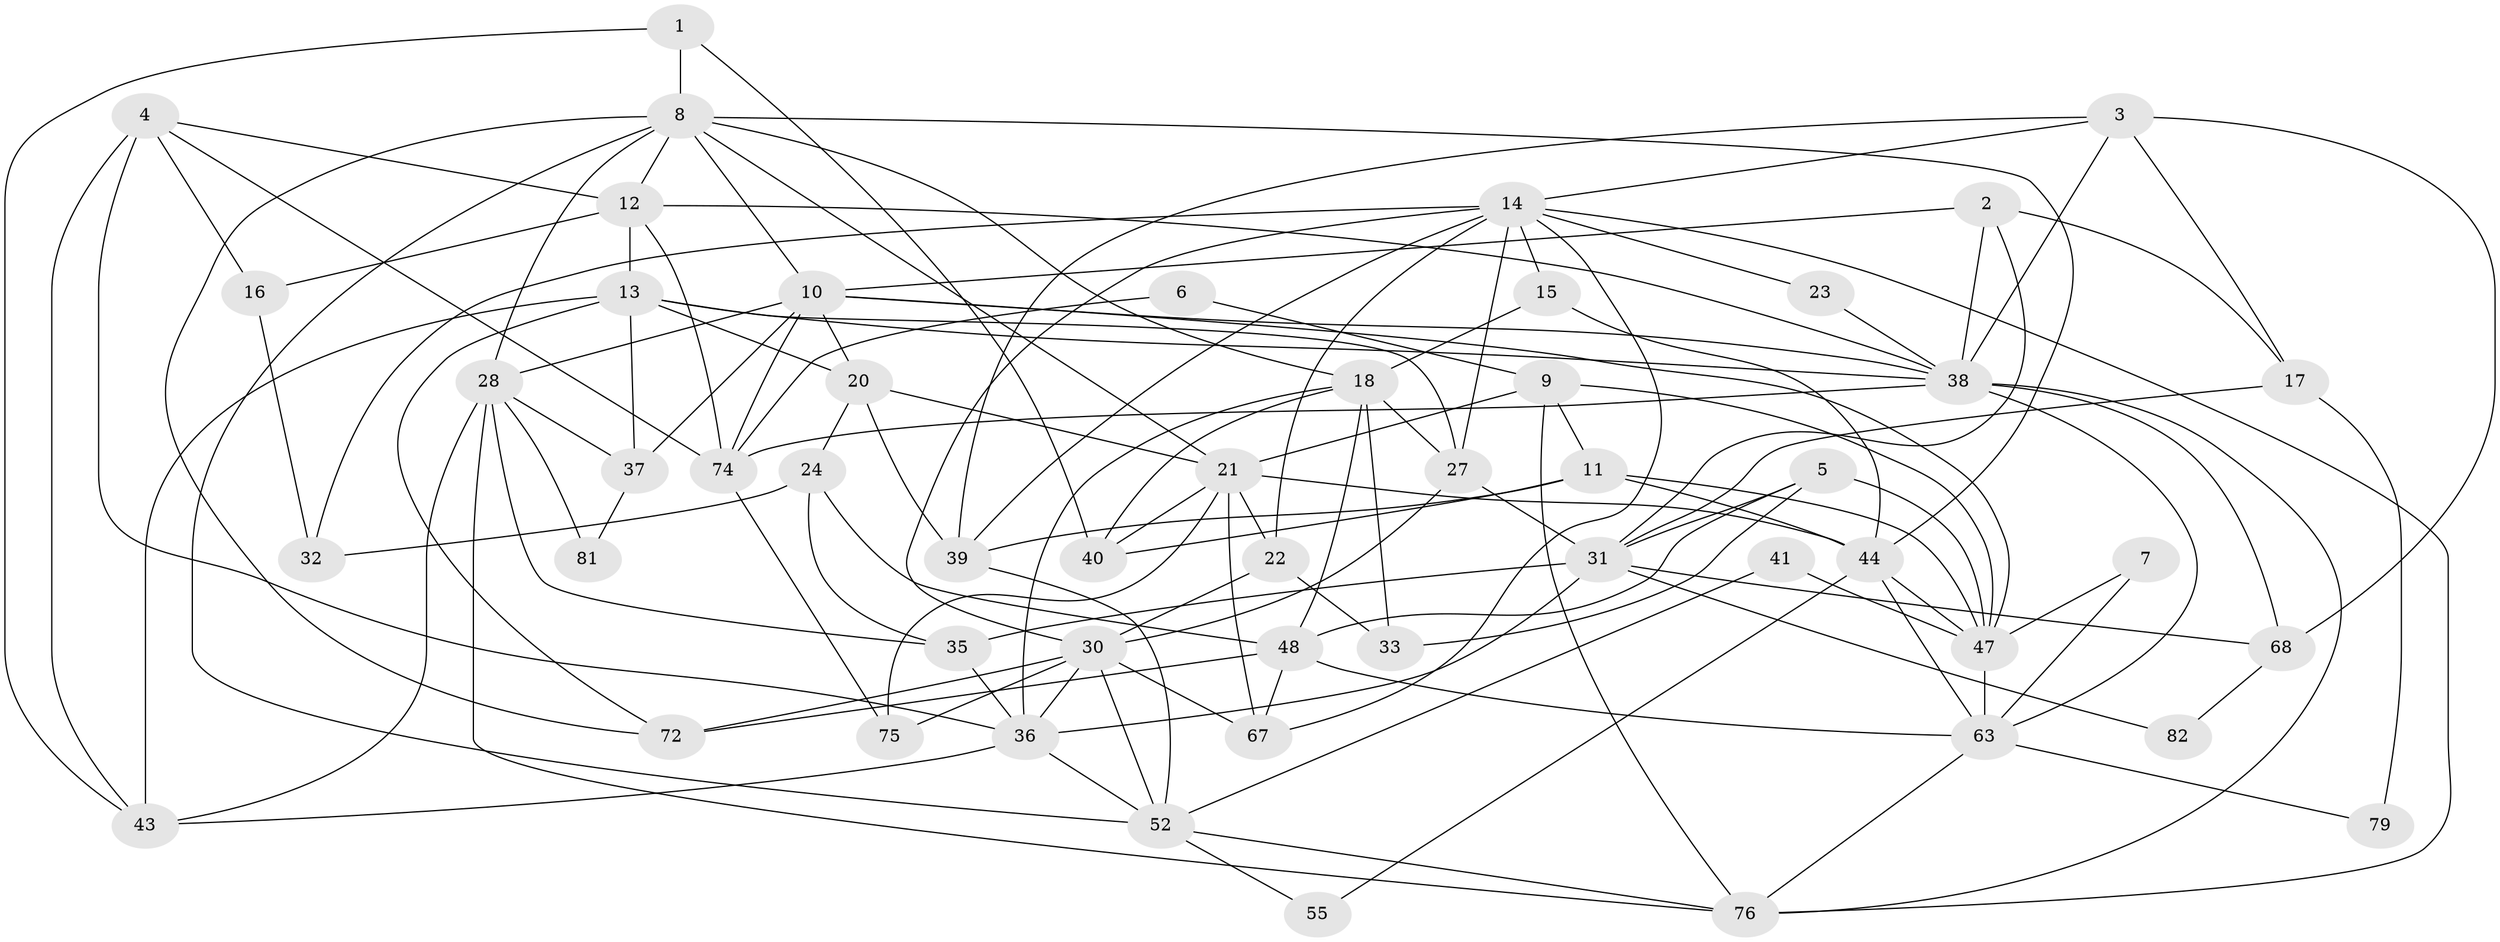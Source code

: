 // original degree distribution, {3: 0.20238095238095238, 4: 0.27380952380952384, 2: 0.17857142857142858, 5: 0.20238095238095238, 6: 0.08333333333333333, 7: 0.047619047619047616, 8: 0.011904761904761904}
// Generated by graph-tools (version 1.1) at 2025/11/02/27/25 16:11:24]
// undirected, 52 vertices, 130 edges
graph export_dot {
graph [start="1"]
  node [color=gray90,style=filled];
  1;
  2;
  3 [super="+59"];
  4 [super="+19"];
  5 [super="+25"];
  6;
  7;
  8 [super="+29"];
  9 [super="+60"];
  10 [super="+64"];
  11;
  12 [super="+26"];
  13 [super="+58"];
  14 [super="+53"];
  15 [super="+42"];
  16 [super="+66"];
  17;
  18 [super="+45"];
  20 [super="+84"];
  21 [super="+49"];
  22 [super="+69"];
  23;
  24 [super="+34"];
  27 [super="+71"];
  28 [super="+54"];
  30 [super="+61"];
  31 [super="+65"];
  32;
  33;
  35;
  36 [super="+46"];
  37;
  38 [super="+50"];
  39 [super="+73"];
  40 [super="+56"];
  41;
  43 [super="+62"];
  44 [super="+57"];
  47 [super="+51"];
  48 [super="+83"];
  52 [super="+70"];
  55;
  63 [super="+80"];
  67;
  68;
  72;
  74 [super="+77"];
  75;
  76 [super="+78"];
  79;
  81;
  82;
  1 -- 43;
  1 -- 8;
  1 -- 40;
  2 -- 17;
  2 -- 31;
  2 -- 10;
  2 -- 38;
  3 -- 39;
  3 -- 68;
  3 -- 17;
  3 -- 14;
  3 -- 38;
  4 -- 16;
  4 -- 36;
  4 -- 74;
  4 -- 43;
  4 -- 12;
  5 -- 33;
  5 -- 31;
  5 -- 47;
  5 -- 48;
  6 -- 74;
  6 -- 9;
  7 -- 47;
  7 -- 63;
  8 -- 12;
  8 -- 21;
  8 -- 28;
  8 -- 18;
  8 -- 52;
  8 -- 72;
  8 -- 10;
  8 -- 44;
  9 -- 11;
  9 -- 21;
  9 -- 76;
  9 -- 47;
  10 -- 74;
  10 -- 37;
  10 -- 28;
  10 -- 47;
  10 -- 20;
  10 -- 38;
  11 -- 39;
  11 -- 40;
  11 -- 47;
  11 -- 44;
  12 -- 13;
  12 -- 16 [weight=2];
  12 -- 74;
  12 -- 38;
  13 -- 20;
  13 -- 27 [weight=2];
  13 -- 43;
  13 -- 72;
  13 -- 37;
  13 -- 38;
  14 -- 67;
  14 -- 15;
  14 -- 23;
  14 -- 30;
  14 -- 32;
  14 -- 22;
  14 -- 27;
  14 -- 76;
  14 -- 39;
  15 -- 18;
  15 -- 44;
  16 -- 32;
  17 -- 79;
  17 -- 31;
  18 -- 33;
  18 -- 48;
  18 -- 27;
  18 -- 36;
  18 -- 40;
  20 -- 21;
  20 -- 24;
  20 -- 39;
  21 -- 40;
  21 -- 44;
  21 -- 75;
  21 -- 67;
  21 -- 22;
  22 -- 30 [weight=2];
  22 -- 33;
  23 -- 38;
  24 -- 48;
  24 -- 32;
  24 -- 35;
  27 -- 31;
  27 -- 30;
  28 -- 35;
  28 -- 81;
  28 -- 37;
  28 -- 76;
  28 -- 43;
  30 -- 67;
  30 -- 36;
  30 -- 72;
  30 -- 75;
  30 -- 52;
  31 -- 68;
  31 -- 82;
  31 -- 35;
  31 -- 36;
  35 -- 36;
  36 -- 52;
  36 -- 43;
  37 -- 81;
  38 -- 68;
  38 -- 76;
  38 -- 63;
  38 -- 74;
  39 -- 52;
  41 -- 47;
  41 -- 52;
  44 -- 47;
  44 -- 55;
  44 -- 63;
  47 -- 63;
  48 -- 72;
  48 -- 67;
  48 -- 63;
  52 -- 76;
  52 -- 55;
  63 -- 79;
  63 -- 76;
  68 -- 82;
  74 -- 75;
}
